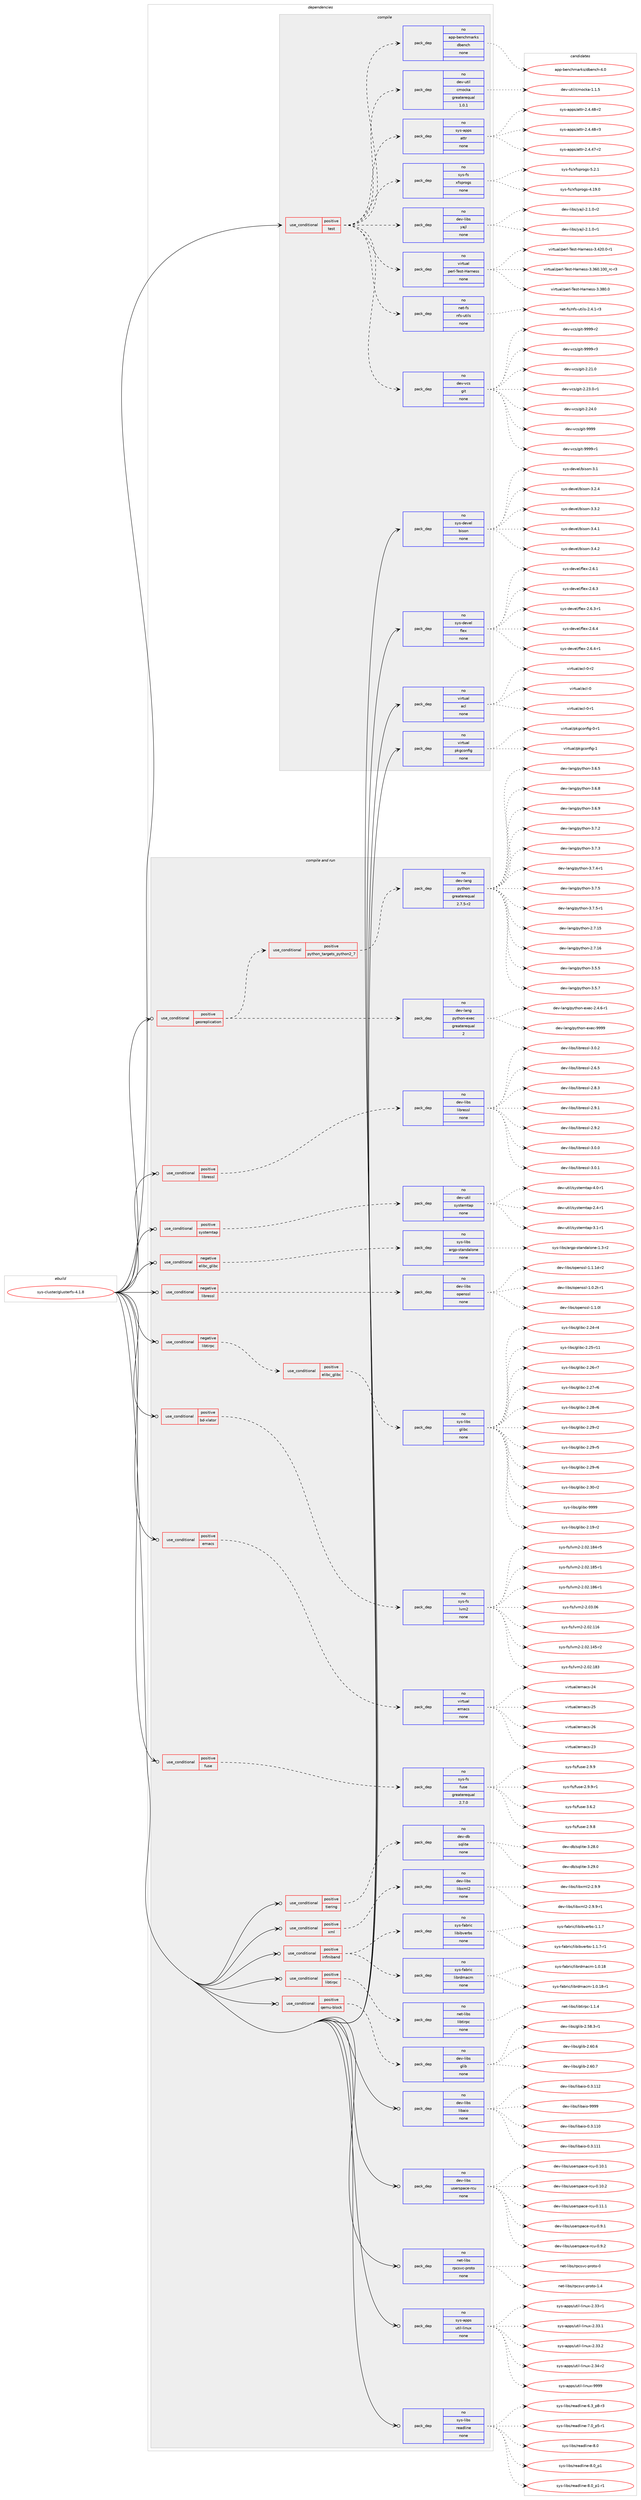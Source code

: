 digraph prolog {

# *************
# Graph options
# *************

newrank=true;
concentrate=true;
compound=true;
graph [rankdir=LR,fontname=Helvetica,fontsize=10,ranksep=1.5];#, ranksep=2.5, nodesep=0.2];
edge  [arrowhead=vee];
node  [fontname=Helvetica,fontsize=10];

# **********
# The ebuild
# **********

subgraph cluster_leftcol {
color=gray;
rank=same;
label=<<i>ebuild</i>>;
id [label="sys-cluster/glusterfs-4.1.8", color=red, width=4, href="../sys-cluster/glusterfs-4.1.8.svg"];
}

# ****************
# The dependencies
# ****************

subgraph cluster_midcol {
color=gray;
label=<<i>dependencies</i>>;
subgraph cluster_compile {
fillcolor="#eeeeee";
style=filled;
label=<<i>compile</i>>;
subgraph cond212780 {
dependency883825 [label=<<TABLE BORDER="0" CELLBORDER="1" CELLSPACING="0" CELLPADDING="4"><TR><TD ROWSPAN="3" CELLPADDING="10">use_conditional</TD></TR><TR><TD>positive</TD></TR><TR><TD>test</TD></TR></TABLE>>, shape=none, color=red];
subgraph pack655540 {
dependency883826 [label=<<TABLE BORDER="0" CELLBORDER="1" CELLSPACING="0" CELLPADDING="4" WIDTH="220"><TR><TD ROWSPAN="6" CELLPADDING="30">pack_dep</TD></TR><TR><TD WIDTH="110">no</TD></TR><TR><TD>dev-util</TD></TR><TR><TD>cmocka</TD></TR><TR><TD>greaterequal</TD></TR><TR><TD>1.0.1</TD></TR></TABLE>>, shape=none, color=blue];
}
dependency883825:e -> dependency883826:w [weight=20,style="dashed",arrowhead="vee"];
subgraph pack655541 {
dependency883827 [label=<<TABLE BORDER="0" CELLBORDER="1" CELLSPACING="0" CELLPADDING="4" WIDTH="220"><TR><TD ROWSPAN="6" CELLPADDING="30">pack_dep</TD></TR><TR><TD WIDTH="110">no</TD></TR><TR><TD>app-benchmarks</TD></TR><TR><TD>dbench</TD></TR><TR><TD>none</TD></TR><TR><TD></TD></TR></TABLE>>, shape=none, color=blue];
}
dependency883825:e -> dependency883827:w [weight=20,style="dashed",arrowhead="vee"];
subgraph pack655542 {
dependency883828 [label=<<TABLE BORDER="0" CELLBORDER="1" CELLSPACING="0" CELLPADDING="4" WIDTH="220"><TR><TD ROWSPAN="6" CELLPADDING="30">pack_dep</TD></TR><TR><TD WIDTH="110">no</TD></TR><TR><TD>dev-vcs</TD></TR><TR><TD>git</TD></TR><TR><TD>none</TD></TR><TR><TD></TD></TR></TABLE>>, shape=none, color=blue];
}
dependency883825:e -> dependency883828:w [weight=20,style="dashed",arrowhead="vee"];
subgraph pack655543 {
dependency883829 [label=<<TABLE BORDER="0" CELLBORDER="1" CELLSPACING="0" CELLPADDING="4" WIDTH="220"><TR><TD ROWSPAN="6" CELLPADDING="30">pack_dep</TD></TR><TR><TD WIDTH="110">no</TD></TR><TR><TD>net-fs</TD></TR><TR><TD>nfs-utils</TD></TR><TR><TD>none</TD></TR><TR><TD></TD></TR></TABLE>>, shape=none, color=blue];
}
dependency883825:e -> dependency883829:w [weight=20,style="dashed",arrowhead="vee"];
subgraph pack655544 {
dependency883830 [label=<<TABLE BORDER="0" CELLBORDER="1" CELLSPACING="0" CELLPADDING="4" WIDTH="220"><TR><TD ROWSPAN="6" CELLPADDING="30">pack_dep</TD></TR><TR><TD WIDTH="110">no</TD></TR><TR><TD>virtual</TD></TR><TR><TD>perl-Test-Harness</TD></TR><TR><TD>none</TD></TR><TR><TD></TD></TR></TABLE>>, shape=none, color=blue];
}
dependency883825:e -> dependency883830:w [weight=20,style="dashed",arrowhead="vee"];
subgraph pack655545 {
dependency883831 [label=<<TABLE BORDER="0" CELLBORDER="1" CELLSPACING="0" CELLPADDING="4" WIDTH="220"><TR><TD ROWSPAN="6" CELLPADDING="30">pack_dep</TD></TR><TR><TD WIDTH="110">no</TD></TR><TR><TD>dev-libs</TD></TR><TR><TD>yajl</TD></TR><TR><TD>none</TD></TR><TR><TD></TD></TR></TABLE>>, shape=none, color=blue];
}
dependency883825:e -> dependency883831:w [weight=20,style="dashed",arrowhead="vee"];
subgraph pack655546 {
dependency883832 [label=<<TABLE BORDER="0" CELLBORDER="1" CELLSPACING="0" CELLPADDING="4" WIDTH="220"><TR><TD ROWSPAN="6" CELLPADDING="30">pack_dep</TD></TR><TR><TD WIDTH="110">no</TD></TR><TR><TD>sys-fs</TD></TR><TR><TD>xfsprogs</TD></TR><TR><TD>none</TD></TR><TR><TD></TD></TR></TABLE>>, shape=none, color=blue];
}
dependency883825:e -> dependency883832:w [weight=20,style="dashed",arrowhead="vee"];
subgraph pack655547 {
dependency883833 [label=<<TABLE BORDER="0" CELLBORDER="1" CELLSPACING="0" CELLPADDING="4" WIDTH="220"><TR><TD ROWSPAN="6" CELLPADDING="30">pack_dep</TD></TR><TR><TD WIDTH="110">no</TD></TR><TR><TD>sys-apps</TD></TR><TR><TD>attr</TD></TR><TR><TD>none</TD></TR><TR><TD></TD></TR></TABLE>>, shape=none, color=blue];
}
dependency883825:e -> dependency883833:w [weight=20,style="dashed",arrowhead="vee"];
}
id:e -> dependency883825:w [weight=20,style="solid",arrowhead="vee"];
subgraph pack655548 {
dependency883834 [label=<<TABLE BORDER="0" CELLBORDER="1" CELLSPACING="0" CELLPADDING="4" WIDTH="220"><TR><TD ROWSPAN="6" CELLPADDING="30">pack_dep</TD></TR><TR><TD WIDTH="110">no</TD></TR><TR><TD>sys-devel</TD></TR><TR><TD>bison</TD></TR><TR><TD>none</TD></TR><TR><TD></TD></TR></TABLE>>, shape=none, color=blue];
}
id:e -> dependency883834:w [weight=20,style="solid",arrowhead="vee"];
subgraph pack655549 {
dependency883835 [label=<<TABLE BORDER="0" CELLBORDER="1" CELLSPACING="0" CELLPADDING="4" WIDTH="220"><TR><TD ROWSPAN="6" CELLPADDING="30">pack_dep</TD></TR><TR><TD WIDTH="110">no</TD></TR><TR><TD>sys-devel</TD></TR><TR><TD>flex</TD></TR><TR><TD>none</TD></TR><TR><TD></TD></TR></TABLE>>, shape=none, color=blue];
}
id:e -> dependency883835:w [weight=20,style="solid",arrowhead="vee"];
subgraph pack655550 {
dependency883836 [label=<<TABLE BORDER="0" CELLBORDER="1" CELLSPACING="0" CELLPADDING="4" WIDTH="220"><TR><TD ROWSPAN="6" CELLPADDING="30">pack_dep</TD></TR><TR><TD WIDTH="110">no</TD></TR><TR><TD>virtual</TD></TR><TR><TD>acl</TD></TR><TR><TD>none</TD></TR><TR><TD></TD></TR></TABLE>>, shape=none, color=blue];
}
id:e -> dependency883836:w [weight=20,style="solid",arrowhead="vee"];
subgraph pack655551 {
dependency883837 [label=<<TABLE BORDER="0" CELLBORDER="1" CELLSPACING="0" CELLPADDING="4" WIDTH="220"><TR><TD ROWSPAN="6" CELLPADDING="30">pack_dep</TD></TR><TR><TD WIDTH="110">no</TD></TR><TR><TD>virtual</TD></TR><TR><TD>pkgconfig</TD></TR><TR><TD>none</TD></TR><TR><TD></TD></TR></TABLE>>, shape=none, color=blue];
}
id:e -> dependency883837:w [weight=20,style="solid",arrowhead="vee"];
}
subgraph cluster_compileandrun {
fillcolor="#eeeeee";
style=filled;
label=<<i>compile and run</i>>;
subgraph cond212781 {
dependency883838 [label=<<TABLE BORDER="0" CELLBORDER="1" CELLSPACING="0" CELLPADDING="4"><TR><TD ROWSPAN="3" CELLPADDING="10">use_conditional</TD></TR><TR><TD>negative</TD></TR><TR><TD>elibc_glibc</TD></TR></TABLE>>, shape=none, color=red];
subgraph pack655552 {
dependency883839 [label=<<TABLE BORDER="0" CELLBORDER="1" CELLSPACING="0" CELLPADDING="4" WIDTH="220"><TR><TD ROWSPAN="6" CELLPADDING="30">pack_dep</TD></TR><TR><TD WIDTH="110">no</TD></TR><TR><TD>sys-libs</TD></TR><TR><TD>argp-standalone</TD></TR><TR><TD>none</TD></TR><TR><TD></TD></TR></TABLE>>, shape=none, color=blue];
}
dependency883838:e -> dependency883839:w [weight=20,style="dashed",arrowhead="vee"];
}
id:e -> dependency883838:w [weight=20,style="solid",arrowhead="odotvee"];
subgraph cond212782 {
dependency883840 [label=<<TABLE BORDER="0" CELLBORDER="1" CELLSPACING="0" CELLPADDING="4"><TR><TD ROWSPAN="3" CELLPADDING="10">use_conditional</TD></TR><TR><TD>negative</TD></TR><TR><TD>libressl</TD></TR></TABLE>>, shape=none, color=red];
subgraph pack655553 {
dependency883841 [label=<<TABLE BORDER="0" CELLBORDER="1" CELLSPACING="0" CELLPADDING="4" WIDTH="220"><TR><TD ROWSPAN="6" CELLPADDING="30">pack_dep</TD></TR><TR><TD WIDTH="110">no</TD></TR><TR><TD>dev-libs</TD></TR><TR><TD>openssl</TD></TR><TR><TD>none</TD></TR><TR><TD></TD></TR></TABLE>>, shape=none, color=blue];
}
dependency883840:e -> dependency883841:w [weight=20,style="dashed",arrowhead="vee"];
}
id:e -> dependency883840:w [weight=20,style="solid",arrowhead="odotvee"];
subgraph cond212783 {
dependency883842 [label=<<TABLE BORDER="0" CELLBORDER="1" CELLSPACING="0" CELLPADDING="4"><TR><TD ROWSPAN="3" CELLPADDING="10">use_conditional</TD></TR><TR><TD>negative</TD></TR><TR><TD>libtirpc</TD></TR></TABLE>>, shape=none, color=red];
subgraph cond212784 {
dependency883843 [label=<<TABLE BORDER="0" CELLBORDER="1" CELLSPACING="0" CELLPADDING="4"><TR><TD ROWSPAN="3" CELLPADDING="10">use_conditional</TD></TR><TR><TD>positive</TD></TR><TR><TD>elibc_glibc</TD></TR></TABLE>>, shape=none, color=red];
subgraph pack655554 {
dependency883844 [label=<<TABLE BORDER="0" CELLBORDER="1" CELLSPACING="0" CELLPADDING="4" WIDTH="220"><TR><TD ROWSPAN="6" CELLPADDING="30">pack_dep</TD></TR><TR><TD WIDTH="110">no</TD></TR><TR><TD>sys-libs</TD></TR><TR><TD>glibc</TD></TR><TR><TD>none</TD></TR><TR><TD></TD></TR></TABLE>>, shape=none, color=blue];
}
dependency883843:e -> dependency883844:w [weight=20,style="dashed",arrowhead="vee"];
}
dependency883842:e -> dependency883843:w [weight=20,style="dashed",arrowhead="vee"];
}
id:e -> dependency883842:w [weight=20,style="solid",arrowhead="odotvee"];
subgraph cond212785 {
dependency883845 [label=<<TABLE BORDER="0" CELLBORDER="1" CELLSPACING="0" CELLPADDING="4"><TR><TD ROWSPAN="3" CELLPADDING="10">use_conditional</TD></TR><TR><TD>positive</TD></TR><TR><TD>bd-xlator</TD></TR></TABLE>>, shape=none, color=red];
subgraph pack655555 {
dependency883846 [label=<<TABLE BORDER="0" CELLBORDER="1" CELLSPACING="0" CELLPADDING="4" WIDTH="220"><TR><TD ROWSPAN="6" CELLPADDING="30">pack_dep</TD></TR><TR><TD WIDTH="110">no</TD></TR><TR><TD>sys-fs</TD></TR><TR><TD>lvm2</TD></TR><TR><TD>none</TD></TR><TR><TD></TD></TR></TABLE>>, shape=none, color=blue];
}
dependency883845:e -> dependency883846:w [weight=20,style="dashed",arrowhead="vee"];
}
id:e -> dependency883845:w [weight=20,style="solid",arrowhead="odotvee"];
subgraph cond212786 {
dependency883847 [label=<<TABLE BORDER="0" CELLBORDER="1" CELLSPACING="0" CELLPADDING="4"><TR><TD ROWSPAN="3" CELLPADDING="10">use_conditional</TD></TR><TR><TD>positive</TD></TR><TR><TD>emacs</TD></TR></TABLE>>, shape=none, color=red];
subgraph pack655556 {
dependency883848 [label=<<TABLE BORDER="0" CELLBORDER="1" CELLSPACING="0" CELLPADDING="4" WIDTH="220"><TR><TD ROWSPAN="6" CELLPADDING="30">pack_dep</TD></TR><TR><TD WIDTH="110">no</TD></TR><TR><TD>virtual</TD></TR><TR><TD>emacs</TD></TR><TR><TD>none</TD></TR><TR><TD></TD></TR></TABLE>>, shape=none, color=blue];
}
dependency883847:e -> dependency883848:w [weight=20,style="dashed",arrowhead="vee"];
}
id:e -> dependency883847:w [weight=20,style="solid",arrowhead="odotvee"];
subgraph cond212787 {
dependency883849 [label=<<TABLE BORDER="0" CELLBORDER="1" CELLSPACING="0" CELLPADDING="4"><TR><TD ROWSPAN="3" CELLPADDING="10">use_conditional</TD></TR><TR><TD>positive</TD></TR><TR><TD>fuse</TD></TR></TABLE>>, shape=none, color=red];
subgraph pack655557 {
dependency883850 [label=<<TABLE BORDER="0" CELLBORDER="1" CELLSPACING="0" CELLPADDING="4" WIDTH="220"><TR><TD ROWSPAN="6" CELLPADDING="30">pack_dep</TD></TR><TR><TD WIDTH="110">no</TD></TR><TR><TD>sys-fs</TD></TR><TR><TD>fuse</TD></TR><TR><TD>greaterequal</TD></TR><TR><TD>2.7.0</TD></TR></TABLE>>, shape=none, color=blue];
}
dependency883849:e -> dependency883850:w [weight=20,style="dashed",arrowhead="vee"];
}
id:e -> dependency883849:w [weight=20,style="solid",arrowhead="odotvee"];
subgraph cond212788 {
dependency883851 [label=<<TABLE BORDER="0" CELLBORDER="1" CELLSPACING="0" CELLPADDING="4"><TR><TD ROWSPAN="3" CELLPADDING="10">use_conditional</TD></TR><TR><TD>positive</TD></TR><TR><TD>georeplication</TD></TR></TABLE>>, shape=none, color=red];
subgraph cond212789 {
dependency883852 [label=<<TABLE BORDER="0" CELLBORDER="1" CELLSPACING="0" CELLPADDING="4"><TR><TD ROWSPAN="3" CELLPADDING="10">use_conditional</TD></TR><TR><TD>positive</TD></TR><TR><TD>python_targets_python2_7</TD></TR></TABLE>>, shape=none, color=red];
subgraph pack655558 {
dependency883853 [label=<<TABLE BORDER="0" CELLBORDER="1" CELLSPACING="0" CELLPADDING="4" WIDTH="220"><TR><TD ROWSPAN="6" CELLPADDING="30">pack_dep</TD></TR><TR><TD WIDTH="110">no</TD></TR><TR><TD>dev-lang</TD></TR><TR><TD>python</TD></TR><TR><TD>greaterequal</TD></TR><TR><TD>2.7.5-r2</TD></TR></TABLE>>, shape=none, color=blue];
}
dependency883852:e -> dependency883853:w [weight=20,style="dashed",arrowhead="vee"];
}
dependency883851:e -> dependency883852:w [weight=20,style="dashed",arrowhead="vee"];
subgraph pack655559 {
dependency883854 [label=<<TABLE BORDER="0" CELLBORDER="1" CELLSPACING="0" CELLPADDING="4" WIDTH="220"><TR><TD ROWSPAN="6" CELLPADDING="30">pack_dep</TD></TR><TR><TD WIDTH="110">no</TD></TR><TR><TD>dev-lang</TD></TR><TR><TD>python-exec</TD></TR><TR><TD>greaterequal</TD></TR><TR><TD>2</TD></TR></TABLE>>, shape=none, color=blue];
}
dependency883851:e -> dependency883854:w [weight=20,style="dashed",arrowhead="vee"];
}
id:e -> dependency883851:w [weight=20,style="solid",arrowhead="odotvee"];
subgraph cond212790 {
dependency883855 [label=<<TABLE BORDER="0" CELLBORDER="1" CELLSPACING="0" CELLPADDING="4"><TR><TD ROWSPAN="3" CELLPADDING="10">use_conditional</TD></TR><TR><TD>positive</TD></TR><TR><TD>infiniband</TD></TR></TABLE>>, shape=none, color=red];
subgraph pack655560 {
dependency883856 [label=<<TABLE BORDER="0" CELLBORDER="1" CELLSPACING="0" CELLPADDING="4" WIDTH="220"><TR><TD ROWSPAN="6" CELLPADDING="30">pack_dep</TD></TR><TR><TD WIDTH="110">no</TD></TR><TR><TD>sys-fabric</TD></TR><TR><TD>libibverbs</TD></TR><TR><TD>none</TD></TR><TR><TD></TD></TR></TABLE>>, shape=none, color=blue];
}
dependency883855:e -> dependency883856:w [weight=20,style="dashed",arrowhead="vee"];
subgraph pack655561 {
dependency883857 [label=<<TABLE BORDER="0" CELLBORDER="1" CELLSPACING="0" CELLPADDING="4" WIDTH="220"><TR><TD ROWSPAN="6" CELLPADDING="30">pack_dep</TD></TR><TR><TD WIDTH="110">no</TD></TR><TR><TD>sys-fabric</TD></TR><TR><TD>librdmacm</TD></TR><TR><TD>none</TD></TR><TR><TD></TD></TR></TABLE>>, shape=none, color=blue];
}
dependency883855:e -> dependency883857:w [weight=20,style="dashed",arrowhead="vee"];
}
id:e -> dependency883855:w [weight=20,style="solid",arrowhead="odotvee"];
subgraph cond212791 {
dependency883858 [label=<<TABLE BORDER="0" CELLBORDER="1" CELLSPACING="0" CELLPADDING="4"><TR><TD ROWSPAN="3" CELLPADDING="10">use_conditional</TD></TR><TR><TD>positive</TD></TR><TR><TD>libressl</TD></TR></TABLE>>, shape=none, color=red];
subgraph pack655562 {
dependency883859 [label=<<TABLE BORDER="0" CELLBORDER="1" CELLSPACING="0" CELLPADDING="4" WIDTH="220"><TR><TD ROWSPAN="6" CELLPADDING="30">pack_dep</TD></TR><TR><TD WIDTH="110">no</TD></TR><TR><TD>dev-libs</TD></TR><TR><TD>libressl</TD></TR><TR><TD>none</TD></TR><TR><TD></TD></TR></TABLE>>, shape=none, color=blue];
}
dependency883858:e -> dependency883859:w [weight=20,style="dashed",arrowhead="vee"];
}
id:e -> dependency883858:w [weight=20,style="solid",arrowhead="odotvee"];
subgraph cond212792 {
dependency883860 [label=<<TABLE BORDER="0" CELLBORDER="1" CELLSPACING="0" CELLPADDING="4"><TR><TD ROWSPAN="3" CELLPADDING="10">use_conditional</TD></TR><TR><TD>positive</TD></TR><TR><TD>libtirpc</TD></TR></TABLE>>, shape=none, color=red];
subgraph pack655563 {
dependency883861 [label=<<TABLE BORDER="0" CELLBORDER="1" CELLSPACING="0" CELLPADDING="4" WIDTH="220"><TR><TD ROWSPAN="6" CELLPADDING="30">pack_dep</TD></TR><TR><TD WIDTH="110">no</TD></TR><TR><TD>net-libs</TD></TR><TR><TD>libtirpc</TD></TR><TR><TD>none</TD></TR><TR><TD></TD></TR></TABLE>>, shape=none, color=blue];
}
dependency883860:e -> dependency883861:w [weight=20,style="dashed",arrowhead="vee"];
}
id:e -> dependency883860:w [weight=20,style="solid",arrowhead="odotvee"];
subgraph cond212793 {
dependency883862 [label=<<TABLE BORDER="0" CELLBORDER="1" CELLSPACING="0" CELLPADDING="4"><TR><TD ROWSPAN="3" CELLPADDING="10">use_conditional</TD></TR><TR><TD>positive</TD></TR><TR><TD>qemu-block</TD></TR></TABLE>>, shape=none, color=red];
subgraph pack655564 {
dependency883863 [label=<<TABLE BORDER="0" CELLBORDER="1" CELLSPACING="0" CELLPADDING="4" WIDTH="220"><TR><TD ROWSPAN="6" CELLPADDING="30">pack_dep</TD></TR><TR><TD WIDTH="110">no</TD></TR><TR><TD>dev-libs</TD></TR><TR><TD>glib</TD></TR><TR><TD>none</TD></TR><TR><TD></TD></TR></TABLE>>, shape=none, color=blue];
}
dependency883862:e -> dependency883863:w [weight=20,style="dashed",arrowhead="vee"];
}
id:e -> dependency883862:w [weight=20,style="solid",arrowhead="odotvee"];
subgraph cond212794 {
dependency883864 [label=<<TABLE BORDER="0" CELLBORDER="1" CELLSPACING="0" CELLPADDING="4"><TR><TD ROWSPAN="3" CELLPADDING="10">use_conditional</TD></TR><TR><TD>positive</TD></TR><TR><TD>systemtap</TD></TR></TABLE>>, shape=none, color=red];
subgraph pack655565 {
dependency883865 [label=<<TABLE BORDER="0" CELLBORDER="1" CELLSPACING="0" CELLPADDING="4" WIDTH="220"><TR><TD ROWSPAN="6" CELLPADDING="30">pack_dep</TD></TR><TR><TD WIDTH="110">no</TD></TR><TR><TD>dev-util</TD></TR><TR><TD>systemtap</TD></TR><TR><TD>none</TD></TR><TR><TD></TD></TR></TABLE>>, shape=none, color=blue];
}
dependency883864:e -> dependency883865:w [weight=20,style="dashed",arrowhead="vee"];
}
id:e -> dependency883864:w [weight=20,style="solid",arrowhead="odotvee"];
subgraph cond212795 {
dependency883866 [label=<<TABLE BORDER="0" CELLBORDER="1" CELLSPACING="0" CELLPADDING="4"><TR><TD ROWSPAN="3" CELLPADDING="10">use_conditional</TD></TR><TR><TD>positive</TD></TR><TR><TD>tiering</TD></TR></TABLE>>, shape=none, color=red];
subgraph pack655566 {
dependency883867 [label=<<TABLE BORDER="0" CELLBORDER="1" CELLSPACING="0" CELLPADDING="4" WIDTH="220"><TR><TD ROWSPAN="6" CELLPADDING="30">pack_dep</TD></TR><TR><TD WIDTH="110">no</TD></TR><TR><TD>dev-db</TD></TR><TR><TD>sqlite</TD></TR><TR><TD>none</TD></TR><TR><TD></TD></TR></TABLE>>, shape=none, color=blue];
}
dependency883866:e -> dependency883867:w [weight=20,style="dashed",arrowhead="vee"];
}
id:e -> dependency883866:w [weight=20,style="solid",arrowhead="odotvee"];
subgraph cond212796 {
dependency883868 [label=<<TABLE BORDER="0" CELLBORDER="1" CELLSPACING="0" CELLPADDING="4"><TR><TD ROWSPAN="3" CELLPADDING="10">use_conditional</TD></TR><TR><TD>positive</TD></TR><TR><TD>xml</TD></TR></TABLE>>, shape=none, color=red];
subgraph pack655567 {
dependency883869 [label=<<TABLE BORDER="0" CELLBORDER="1" CELLSPACING="0" CELLPADDING="4" WIDTH="220"><TR><TD ROWSPAN="6" CELLPADDING="30">pack_dep</TD></TR><TR><TD WIDTH="110">no</TD></TR><TR><TD>dev-libs</TD></TR><TR><TD>libxml2</TD></TR><TR><TD>none</TD></TR><TR><TD></TD></TR></TABLE>>, shape=none, color=blue];
}
dependency883868:e -> dependency883869:w [weight=20,style="dashed",arrowhead="vee"];
}
id:e -> dependency883868:w [weight=20,style="solid",arrowhead="odotvee"];
subgraph pack655568 {
dependency883870 [label=<<TABLE BORDER="0" CELLBORDER="1" CELLSPACING="0" CELLPADDING="4" WIDTH="220"><TR><TD ROWSPAN="6" CELLPADDING="30">pack_dep</TD></TR><TR><TD WIDTH="110">no</TD></TR><TR><TD>dev-libs</TD></TR><TR><TD>libaio</TD></TR><TR><TD>none</TD></TR><TR><TD></TD></TR></TABLE>>, shape=none, color=blue];
}
id:e -> dependency883870:w [weight=20,style="solid",arrowhead="odotvee"];
subgraph pack655569 {
dependency883871 [label=<<TABLE BORDER="0" CELLBORDER="1" CELLSPACING="0" CELLPADDING="4" WIDTH="220"><TR><TD ROWSPAN="6" CELLPADDING="30">pack_dep</TD></TR><TR><TD WIDTH="110">no</TD></TR><TR><TD>dev-libs</TD></TR><TR><TD>userspace-rcu</TD></TR><TR><TD>none</TD></TR><TR><TD></TD></TR></TABLE>>, shape=none, color=blue];
}
id:e -> dependency883871:w [weight=20,style="solid",arrowhead="odotvee"];
subgraph pack655570 {
dependency883872 [label=<<TABLE BORDER="0" CELLBORDER="1" CELLSPACING="0" CELLPADDING="4" WIDTH="220"><TR><TD ROWSPAN="6" CELLPADDING="30">pack_dep</TD></TR><TR><TD WIDTH="110">no</TD></TR><TR><TD>net-libs</TD></TR><TR><TD>rpcsvc-proto</TD></TR><TR><TD>none</TD></TR><TR><TD></TD></TR></TABLE>>, shape=none, color=blue];
}
id:e -> dependency883872:w [weight=20,style="solid",arrowhead="odotvee"];
subgraph pack655571 {
dependency883873 [label=<<TABLE BORDER="0" CELLBORDER="1" CELLSPACING="0" CELLPADDING="4" WIDTH="220"><TR><TD ROWSPAN="6" CELLPADDING="30">pack_dep</TD></TR><TR><TD WIDTH="110">no</TD></TR><TR><TD>sys-apps</TD></TR><TR><TD>util-linux</TD></TR><TR><TD>none</TD></TR><TR><TD></TD></TR></TABLE>>, shape=none, color=blue];
}
id:e -> dependency883873:w [weight=20,style="solid",arrowhead="odotvee"];
subgraph pack655572 {
dependency883874 [label=<<TABLE BORDER="0" CELLBORDER="1" CELLSPACING="0" CELLPADDING="4" WIDTH="220"><TR><TD ROWSPAN="6" CELLPADDING="30">pack_dep</TD></TR><TR><TD WIDTH="110">no</TD></TR><TR><TD>sys-libs</TD></TR><TR><TD>readline</TD></TR><TR><TD>none</TD></TR><TR><TD></TD></TR></TABLE>>, shape=none, color=blue];
}
id:e -> dependency883874:w [weight=20,style="solid",arrowhead="odotvee"];
}
subgraph cluster_run {
fillcolor="#eeeeee";
style=filled;
label=<<i>run</i>>;
}
}

# **************
# The candidates
# **************

subgraph cluster_choices {
rank=same;
color=gray;
label=<<i>candidates</i>>;

subgraph choice655540 {
color=black;
nodesep=1;
choice1001011184511711610510847991091119910797454946494653 [label="dev-util/cmocka-1.1.5", color=red, width=4,href="../dev-util/cmocka-1.1.5.svg"];
dependency883826:e -> choice1001011184511711610510847991091119910797454946494653:w [style=dotted,weight="100"];
}
subgraph choice655541 {
color=black;
nodesep=1;
choice971121124598101110991041099711410711547100981011109910445524648 [label="app-benchmarks/dbench-4.0", color=red, width=4,href="../app-benchmarks/dbench-4.0.svg"];
dependency883827:e -> choice971121124598101110991041099711410711547100981011109910445524648:w [style=dotted,weight="100"];
}
subgraph choice655542 {
color=black;
nodesep=1;
choice10010111845118991154710310511645504650494648 [label="dev-vcs/git-2.21.0", color=red, width=4,href="../dev-vcs/git-2.21.0.svg"];
choice100101118451189911547103105116455046505146484511449 [label="dev-vcs/git-2.23.0-r1", color=red, width=4,href="../dev-vcs/git-2.23.0-r1.svg"];
choice10010111845118991154710310511645504650524648 [label="dev-vcs/git-2.24.0", color=red, width=4,href="../dev-vcs/git-2.24.0.svg"];
choice1001011184511899115471031051164557575757 [label="dev-vcs/git-9999", color=red, width=4,href="../dev-vcs/git-9999.svg"];
choice10010111845118991154710310511645575757574511449 [label="dev-vcs/git-9999-r1", color=red, width=4,href="../dev-vcs/git-9999-r1.svg"];
choice10010111845118991154710310511645575757574511450 [label="dev-vcs/git-9999-r2", color=red, width=4,href="../dev-vcs/git-9999-r2.svg"];
choice10010111845118991154710310511645575757574511451 [label="dev-vcs/git-9999-r3", color=red, width=4,href="../dev-vcs/git-9999-r3.svg"];
dependency883828:e -> choice10010111845118991154710310511645504650494648:w [style=dotted,weight="100"];
dependency883828:e -> choice100101118451189911547103105116455046505146484511449:w [style=dotted,weight="100"];
dependency883828:e -> choice10010111845118991154710310511645504650524648:w [style=dotted,weight="100"];
dependency883828:e -> choice1001011184511899115471031051164557575757:w [style=dotted,weight="100"];
dependency883828:e -> choice10010111845118991154710310511645575757574511449:w [style=dotted,weight="100"];
dependency883828:e -> choice10010111845118991154710310511645575757574511450:w [style=dotted,weight="100"];
dependency883828:e -> choice10010111845118991154710310511645575757574511451:w [style=dotted,weight="100"];
}
subgraph choice655543 {
color=black;
nodesep=1;
choice1101011164510211547110102115451171161051081154550465246494511451 [label="net-fs/nfs-utils-2.4.1-r3", color=red, width=4,href="../net-fs/nfs-utils-2.4.1-r3.svg"];
dependency883829:e -> choice1101011164510211547110102115451171161051081154550465246494511451:w [style=dotted,weight="100"];
}
subgraph choice655544 {
color=black;
nodesep=1;
choice118105114116117971084711210111410845841011151164572971141101011151154551465154484649484895114994511451 [label="virtual/perl-Test-Harness-3.360.100_rc-r3", color=red, width=4,href="../virtual/perl-Test-Harness-3.360.100_rc-r3.svg"];
choice118105114116117971084711210111410845841011151164572971141101011151154551465156484648 [label="virtual/perl-Test-Harness-3.380.0", color=red, width=4,href="../virtual/perl-Test-Harness-3.380.0.svg"];
choice1181051141161179710847112101114108458410111511645729711411010111511545514652504846484511449 [label="virtual/perl-Test-Harness-3.420.0-r1", color=red, width=4,href="../virtual/perl-Test-Harness-3.420.0-r1.svg"];
dependency883830:e -> choice118105114116117971084711210111410845841011151164572971141101011151154551465154484649484895114994511451:w [style=dotted,weight="100"];
dependency883830:e -> choice118105114116117971084711210111410845841011151164572971141101011151154551465156484648:w [style=dotted,weight="100"];
dependency883830:e -> choice1181051141161179710847112101114108458410111511645729711411010111511545514652504846484511449:w [style=dotted,weight="100"];
}
subgraph choice655545 {
color=black;
nodesep=1;
choice100101118451081059811547121971061084550464946484511449 [label="dev-libs/yajl-2.1.0-r1", color=red, width=4,href="../dev-libs/yajl-2.1.0-r1.svg"];
choice100101118451081059811547121971061084550464946484511450 [label="dev-libs/yajl-2.1.0-r2", color=red, width=4,href="../dev-libs/yajl-2.1.0-r2.svg"];
dependency883831:e -> choice100101118451081059811547121971061084550464946484511449:w [style=dotted,weight="100"];
dependency883831:e -> choice100101118451081059811547121971061084550464946484511450:w [style=dotted,weight="100"];
}
subgraph choice655546 {
color=black;
nodesep=1;
choice115121115451021154712010211511211411110311545524649574648 [label="sys-fs/xfsprogs-4.19.0", color=red, width=4,href="../sys-fs/xfsprogs-4.19.0.svg"];
choice1151211154510211547120102115112114111103115455346504649 [label="sys-fs/xfsprogs-5.2.1", color=red, width=4,href="../sys-fs/xfsprogs-5.2.1.svg"];
dependency883832:e -> choice115121115451021154712010211511211411110311545524649574648:w [style=dotted,weight="100"];
dependency883832:e -> choice1151211154510211547120102115112114111103115455346504649:w [style=dotted,weight="100"];
}
subgraph choice655547 {
color=black;
nodesep=1;
choice11512111545971121121154797116116114455046524652554511450 [label="sys-apps/attr-2.4.47-r2", color=red, width=4,href="../sys-apps/attr-2.4.47-r2.svg"];
choice11512111545971121121154797116116114455046524652564511450 [label="sys-apps/attr-2.4.48-r2", color=red, width=4,href="../sys-apps/attr-2.4.48-r2.svg"];
choice11512111545971121121154797116116114455046524652564511451 [label="sys-apps/attr-2.4.48-r3", color=red, width=4,href="../sys-apps/attr-2.4.48-r3.svg"];
dependency883833:e -> choice11512111545971121121154797116116114455046524652554511450:w [style=dotted,weight="100"];
dependency883833:e -> choice11512111545971121121154797116116114455046524652564511450:w [style=dotted,weight="100"];
dependency883833:e -> choice11512111545971121121154797116116114455046524652564511451:w [style=dotted,weight="100"];
}
subgraph choice655548 {
color=black;
nodesep=1;
choice11512111545100101118101108479810511511111045514649 [label="sys-devel/bison-3.1", color=red, width=4,href="../sys-devel/bison-3.1.svg"];
choice115121115451001011181011084798105115111110455146504652 [label="sys-devel/bison-3.2.4", color=red, width=4,href="../sys-devel/bison-3.2.4.svg"];
choice115121115451001011181011084798105115111110455146514650 [label="sys-devel/bison-3.3.2", color=red, width=4,href="../sys-devel/bison-3.3.2.svg"];
choice115121115451001011181011084798105115111110455146524649 [label="sys-devel/bison-3.4.1", color=red, width=4,href="../sys-devel/bison-3.4.1.svg"];
choice115121115451001011181011084798105115111110455146524650 [label="sys-devel/bison-3.4.2", color=red, width=4,href="../sys-devel/bison-3.4.2.svg"];
dependency883834:e -> choice11512111545100101118101108479810511511111045514649:w [style=dotted,weight="100"];
dependency883834:e -> choice115121115451001011181011084798105115111110455146504652:w [style=dotted,weight="100"];
dependency883834:e -> choice115121115451001011181011084798105115111110455146514650:w [style=dotted,weight="100"];
dependency883834:e -> choice115121115451001011181011084798105115111110455146524649:w [style=dotted,weight="100"];
dependency883834:e -> choice115121115451001011181011084798105115111110455146524650:w [style=dotted,weight="100"];
}
subgraph choice655549 {
color=black;
nodesep=1;
choice1151211154510010111810110847102108101120455046544649 [label="sys-devel/flex-2.6.1", color=red, width=4,href="../sys-devel/flex-2.6.1.svg"];
choice1151211154510010111810110847102108101120455046544651 [label="sys-devel/flex-2.6.3", color=red, width=4,href="../sys-devel/flex-2.6.3.svg"];
choice11512111545100101118101108471021081011204550465446514511449 [label="sys-devel/flex-2.6.3-r1", color=red, width=4,href="../sys-devel/flex-2.6.3-r1.svg"];
choice1151211154510010111810110847102108101120455046544652 [label="sys-devel/flex-2.6.4", color=red, width=4,href="../sys-devel/flex-2.6.4.svg"];
choice11512111545100101118101108471021081011204550465446524511449 [label="sys-devel/flex-2.6.4-r1", color=red, width=4,href="../sys-devel/flex-2.6.4-r1.svg"];
dependency883835:e -> choice1151211154510010111810110847102108101120455046544649:w [style=dotted,weight="100"];
dependency883835:e -> choice1151211154510010111810110847102108101120455046544651:w [style=dotted,weight="100"];
dependency883835:e -> choice11512111545100101118101108471021081011204550465446514511449:w [style=dotted,weight="100"];
dependency883835:e -> choice1151211154510010111810110847102108101120455046544652:w [style=dotted,weight="100"];
dependency883835:e -> choice11512111545100101118101108471021081011204550465446524511449:w [style=dotted,weight="100"];
}
subgraph choice655550 {
color=black;
nodesep=1;
choice118105114116117971084797991084548 [label="virtual/acl-0", color=red, width=4,href="../virtual/acl-0.svg"];
choice1181051141161179710847979910845484511449 [label="virtual/acl-0-r1", color=red, width=4,href="../virtual/acl-0-r1.svg"];
choice1181051141161179710847979910845484511450 [label="virtual/acl-0-r2", color=red, width=4,href="../virtual/acl-0-r2.svg"];
dependency883836:e -> choice118105114116117971084797991084548:w [style=dotted,weight="100"];
dependency883836:e -> choice1181051141161179710847979910845484511449:w [style=dotted,weight="100"];
dependency883836:e -> choice1181051141161179710847979910845484511450:w [style=dotted,weight="100"];
}
subgraph choice655551 {
color=black;
nodesep=1;
choice11810511411611797108471121071039911111010210510345484511449 [label="virtual/pkgconfig-0-r1", color=red, width=4,href="../virtual/pkgconfig-0-r1.svg"];
choice1181051141161179710847112107103991111101021051034549 [label="virtual/pkgconfig-1", color=red, width=4,href="../virtual/pkgconfig-1.svg"];
dependency883837:e -> choice11810511411611797108471121071039911111010210510345484511449:w [style=dotted,weight="100"];
dependency883837:e -> choice1181051141161179710847112107103991111101021051034549:w [style=dotted,weight="100"];
}
subgraph choice655552 {
color=black;
nodesep=1;
choice11512111545108105981154797114103112451151169711010097108111110101454946514511450 [label="sys-libs/argp-standalone-1.3-r2", color=red, width=4,href="../sys-libs/argp-standalone-1.3-r2.svg"];
dependency883839:e -> choice11512111545108105981154797114103112451151169711010097108111110101454946514511450:w [style=dotted,weight="100"];
}
subgraph choice655553 {
color=black;
nodesep=1;
choice1001011184510810598115471111121011101151151084549464846501164511449 [label="dev-libs/openssl-1.0.2t-r1", color=red, width=4,href="../dev-libs/openssl-1.0.2t-r1.svg"];
choice100101118451081059811547111112101110115115108454946494648108 [label="dev-libs/openssl-1.1.0l", color=red, width=4,href="../dev-libs/openssl-1.1.0l.svg"];
choice1001011184510810598115471111121011101151151084549464946491004511450 [label="dev-libs/openssl-1.1.1d-r2", color=red, width=4,href="../dev-libs/openssl-1.1.1d-r2.svg"];
dependency883841:e -> choice1001011184510810598115471111121011101151151084549464846501164511449:w [style=dotted,weight="100"];
dependency883841:e -> choice100101118451081059811547111112101110115115108454946494648108:w [style=dotted,weight="100"];
dependency883841:e -> choice1001011184510810598115471111121011101151151084549464946491004511450:w [style=dotted,weight="100"];
}
subgraph choice655554 {
color=black;
nodesep=1;
choice115121115451081059811547103108105989945504649574511450 [label="sys-libs/glibc-2.19-r2", color=red, width=4,href="../sys-libs/glibc-2.19-r2.svg"];
choice115121115451081059811547103108105989945504650524511452 [label="sys-libs/glibc-2.24-r4", color=red, width=4,href="../sys-libs/glibc-2.24-r4.svg"];
choice11512111545108105981154710310810598994550465053451144949 [label="sys-libs/glibc-2.25-r11", color=red, width=4,href="../sys-libs/glibc-2.25-r11.svg"];
choice115121115451081059811547103108105989945504650544511455 [label="sys-libs/glibc-2.26-r7", color=red, width=4,href="../sys-libs/glibc-2.26-r7.svg"];
choice115121115451081059811547103108105989945504650554511454 [label="sys-libs/glibc-2.27-r6", color=red, width=4,href="../sys-libs/glibc-2.27-r6.svg"];
choice115121115451081059811547103108105989945504650564511454 [label="sys-libs/glibc-2.28-r6", color=red, width=4,href="../sys-libs/glibc-2.28-r6.svg"];
choice115121115451081059811547103108105989945504650574511450 [label="sys-libs/glibc-2.29-r2", color=red, width=4,href="../sys-libs/glibc-2.29-r2.svg"];
choice115121115451081059811547103108105989945504650574511453 [label="sys-libs/glibc-2.29-r5", color=red, width=4,href="../sys-libs/glibc-2.29-r5.svg"];
choice115121115451081059811547103108105989945504650574511454 [label="sys-libs/glibc-2.29-r6", color=red, width=4,href="../sys-libs/glibc-2.29-r6.svg"];
choice115121115451081059811547103108105989945504651484511450 [label="sys-libs/glibc-2.30-r2", color=red, width=4,href="../sys-libs/glibc-2.30-r2.svg"];
choice11512111545108105981154710310810598994557575757 [label="sys-libs/glibc-9999", color=red, width=4,href="../sys-libs/glibc-9999.svg"];
dependency883844:e -> choice115121115451081059811547103108105989945504649574511450:w [style=dotted,weight="100"];
dependency883844:e -> choice115121115451081059811547103108105989945504650524511452:w [style=dotted,weight="100"];
dependency883844:e -> choice11512111545108105981154710310810598994550465053451144949:w [style=dotted,weight="100"];
dependency883844:e -> choice115121115451081059811547103108105989945504650544511455:w [style=dotted,weight="100"];
dependency883844:e -> choice115121115451081059811547103108105989945504650554511454:w [style=dotted,weight="100"];
dependency883844:e -> choice115121115451081059811547103108105989945504650564511454:w [style=dotted,weight="100"];
dependency883844:e -> choice115121115451081059811547103108105989945504650574511450:w [style=dotted,weight="100"];
dependency883844:e -> choice115121115451081059811547103108105989945504650574511453:w [style=dotted,weight="100"];
dependency883844:e -> choice115121115451081059811547103108105989945504650574511454:w [style=dotted,weight="100"];
dependency883844:e -> choice115121115451081059811547103108105989945504651484511450:w [style=dotted,weight="100"];
dependency883844:e -> choice11512111545108105981154710310810598994557575757:w [style=dotted,weight="100"];
}
subgraph choice655555 {
color=black;
nodesep=1;
choice115121115451021154710811810950455046485046494954 [label="sys-fs/lvm2-2.02.116", color=red, width=4,href="../sys-fs/lvm2-2.02.116.svg"];
choice1151211154510211547108118109504550464850464952534511450 [label="sys-fs/lvm2-2.02.145-r2", color=red, width=4,href="../sys-fs/lvm2-2.02.145-r2.svg"];
choice115121115451021154710811810950455046485046495651 [label="sys-fs/lvm2-2.02.183", color=red, width=4,href="../sys-fs/lvm2-2.02.183.svg"];
choice1151211154510211547108118109504550464850464956524511453 [label="sys-fs/lvm2-2.02.184-r5", color=red, width=4,href="../sys-fs/lvm2-2.02.184-r5.svg"];
choice1151211154510211547108118109504550464850464956534511449 [label="sys-fs/lvm2-2.02.185-r1", color=red, width=4,href="../sys-fs/lvm2-2.02.185-r1.svg"];
choice1151211154510211547108118109504550464850464956544511449 [label="sys-fs/lvm2-2.02.186-r1", color=red, width=4,href="../sys-fs/lvm2-2.02.186-r1.svg"];
choice1151211154510211547108118109504550464851464854 [label="sys-fs/lvm2-2.03.06", color=red, width=4,href="../sys-fs/lvm2-2.03.06.svg"];
dependency883846:e -> choice115121115451021154710811810950455046485046494954:w [style=dotted,weight="100"];
dependency883846:e -> choice1151211154510211547108118109504550464850464952534511450:w [style=dotted,weight="100"];
dependency883846:e -> choice115121115451021154710811810950455046485046495651:w [style=dotted,weight="100"];
dependency883846:e -> choice1151211154510211547108118109504550464850464956524511453:w [style=dotted,weight="100"];
dependency883846:e -> choice1151211154510211547108118109504550464850464956534511449:w [style=dotted,weight="100"];
dependency883846:e -> choice1151211154510211547108118109504550464850464956544511449:w [style=dotted,weight="100"];
dependency883846:e -> choice1151211154510211547108118109504550464851464854:w [style=dotted,weight="100"];
}
subgraph choice655556 {
color=black;
nodesep=1;
choice11810511411611797108471011099799115455051 [label="virtual/emacs-23", color=red, width=4,href="../virtual/emacs-23.svg"];
choice11810511411611797108471011099799115455052 [label="virtual/emacs-24", color=red, width=4,href="../virtual/emacs-24.svg"];
choice11810511411611797108471011099799115455053 [label="virtual/emacs-25", color=red, width=4,href="../virtual/emacs-25.svg"];
choice11810511411611797108471011099799115455054 [label="virtual/emacs-26", color=red, width=4,href="../virtual/emacs-26.svg"];
dependency883848:e -> choice11810511411611797108471011099799115455051:w [style=dotted,weight="100"];
dependency883848:e -> choice11810511411611797108471011099799115455052:w [style=dotted,weight="100"];
dependency883848:e -> choice11810511411611797108471011099799115455053:w [style=dotted,weight="100"];
dependency883848:e -> choice11810511411611797108471011099799115455054:w [style=dotted,weight="100"];
}
subgraph choice655557 {
color=black;
nodesep=1;
choice1151211154510211547102117115101455046574656 [label="sys-fs/fuse-2.9.8", color=red, width=4,href="../sys-fs/fuse-2.9.8.svg"];
choice1151211154510211547102117115101455046574657 [label="sys-fs/fuse-2.9.9", color=red, width=4,href="../sys-fs/fuse-2.9.9.svg"];
choice11512111545102115471021171151014550465746574511449 [label="sys-fs/fuse-2.9.9-r1", color=red, width=4,href="../sys-fs/fuse-2.9.9-r1.svg"];
choice1151211154510211547102117115101455146544650 [label="sys-fs/fuse-3.6.2", color=red, width=4,href="../sys-fs/fuse-3.6.2.svg"];
dependency883850:e -> choice1151211154510211547102117115101455046574656:w [style=dotted,weight="100"];
dependency883850:e -> choice1151211154510211547102117115101455046574657:w [style=dotted,weight="100"];
dependency883850:e -> choice11512111545102115471021171151014550465746574511449:w [style=dotted,weight="100"];
dependency883850:e -> choice1151211154510211547102117115101455146544650:w [style=dotted,weight="100"];
}
subgraph choice655558 {
color=black;
nodesep=1;
choice10010111845108971101034711212111610411111045504655464953 [label="dev-lang/python-2.7.15", color=red, width=4,href="../dev-lang/python-2.7.15.svg"];
choice10010111845108971101034711212111610411111045504655464954 [label="dev-lang/python-2.7.16", color=red, width=4,href="../dev-lang/python-2.7.16.svg"];
choice100101118451089711010347112121116104111110455146534653 [label="dev-lang/python-3.5.5", color=red, width=4,href="../dev-lang/python-3.5.5.svg"];
choice100101118451089711010347112121116104111110455146534655 [label="dev-lang/python-3.5.7", color=red, width=4,href="../dev-lang/python-3.5.7.svg"];
choice100101118451089711010347112121116104111110455146544653 [label="dev-lang/python-3.6.5", color=red, width=4,href="../dev-lang/python-3.6.5.svg"];
choice100101118451089711010347112121116104111110455146544656 [label="dev-lang/python-3.6.8", color=red, width=4,href="../dev-lang/python-3.6.8.svg"];
choice100101118451089711010347112121116104111110455146544657 [label="dev-lang/python-3.6.9", color=red, width=4,href="../dev-lang/python-3.6.9.svg"];
choice100101118451089711010347112121116104111110455146554650 [label="dev-lang/python-3.7.2", color=red, width=4,href="../dev-lang/python-3.7.2.svg"];
choice100101118451089711010347112121116104111110455146554651 [label="dev-lang/python-3.7.3", color=red, width=4,href="../dev-lang/python-3.7.3.svg"];
choice1001011184510897110103471121211161041111104551465546524511449 [label="dev-lang/python-3.7.4-r1", color=red, width=4,href="../dev-lang/python-3.7.4-r1.svg"];
choice100101118451089711010347112121116104111110455146554653 [label="dev-lang/python-3.7.5", color=red, width=4,href="../dev-lang/python-3.7.5.svg"];
choice1001011184510897110103471121211161041111104551465546534511449 [label="dev-lang/python-3.7.5-r1", color=red, width=4,href="../dev-lang/python-3.7.5-r1.svg"];
dependency883853:e -> choice10010111845108971101034711212111610411111045504655464953:w [style=dotted,weight="100"];
dependency883853:e -> choice10010111845108971101034711212111610411111045504655464954:w [style=dotted,weight="100"];
dependency883853:e -> choice100101118451089711010347112121116104111110455146534653:w [style=dotted,weight="100"];
dependency883853:e -> choice100101118451089711010347112121116104111110455146534655:w [style=dotted,weight="100"];
dependency883853:e -> choice100101118451089711010347112121116104111110455146544653:w [style=dotted,weight="100"];
dependency883853:e -> choice100101118451089711010347112121116104111110455146544656:w [style=dotted,weight="100"];
dependency883853:e -> choice100101118451089711010347112121116104111110455146544657:w [style=dotted,weight="100"];
dependency883853:e -> choice100101118451089711010347112121116104111110455146554650:w [style=dotted,weight="100"];
dependency883853:e -> choice100101118451089711010347112121116104111110455146554651:w [style=dotted,weight="100"];
dependency883853:e -> choice1001011184510897110103471121211161041111104551465546524511449:w [style=dotted,weight="100"];
dependency883853:e -> choice100101118451089711010347112121116104111110455146554653:w [style=dotted,weight="100"];
dependency883853:e -> choice1001011184510897110103471121211161041111104551465546534511449:w [style=dotted,weight="100"];
}
subgraph choice655559 {
color=black;
nodesep=1;
choice10010111845108971101034711212111610411111045101120101994550465246544511449 [label="dev-lang/python-exec-2.4.6-r1", color=red, width=4,href="../dev-lang/python-exec-2.4.6-r1.svg"];
choice10010111845108971101034711212111610411111045101120101994557575757 [label="dev-lang/python-exec-9999", color=red, width=4,href="../dev-lang/python-exec-9999.svg"];
dependency883854:e -> choice10010111845108971101034711212111610411111045101120101994550465246544511449:w [style=dotted,weight="100"];
dependency883854:e -> choice10010111845108971101034711212111610411111045101120101994557575757:w [style=dotted,weight="100"];
}
subgraph choice655560 {
color=black;
nodesep=1;
choice1151211154510297981141059947108105981059811810111498115454946494655 [label="sys-fabric/libibverbs-1.1.7", color=red, width=4,href="../sys-fabric/libibverbs-1.1.7.svg"];
choice11512111545102979811410599471081059810598118101114981154549464946554511449 [label="sys-fabric/libibverbs-1.1.7-r1", color=red, width=4,href="../sys-fabric/libibverbs-1.1.7-r1.svg"];
dependency883856:e -> choice1151211154510297981141059947108105981059811810111498115454946494655:w [style=dotted,weight="100"];
dependency883856:e -> choice11512111545102979811410599471081059810598118101114981154549464946554511449:w [style=dotted,weight="100"];
}
subgraph choice655561 {
color=black;
nodesep=1;
choice115121115451029798114105994710810598114100109979910945494648464956 [label="sys-fabric/librdmacm-1.0.18", color=red, width=4,href="../sys-fabric/librdmacm-1.0.18.svg"];
choice1151211154510297981141059947108105981141001099799109454946484649564511449 [label="sys-fabric/librdmacm-1.0.18-r1", color=red, width=4,href="../sys-fabric/librdmacm-1.0.18-r1.svg"];
dependency883857:e -> choice115121115451029798114105994710810598114100109979910945494648464956:w [style=dotted,weight="100"];
dependency883857:e -> choice1151211154510297981141059947108105981141001099799109454946484649564511449:w [style=dotted,weight="100"];
}
subgraph choice655562 {
color=black;
nodesep=1;
choice10010111845108105981154710810598114101115115108455046544653 [label="dev-libs/libressl-2.6.5", color=red, width=4,href="../dev-libs/libressl-2.6.5.svg"];
choice10010111845108105981154710810598114101115115108455046564651 [label="dev-libs/libressl-2.8.3", color=red, width=4,href="../dev-libs/libressl-2.8.3.svg"];
choice10010111845108105981154710810598114101115115108455046574649 [label="dev-libs/libressl-2.9.1", color=red, width=4,href="../dev-libs/libressl-2.9.1.svg"];
choice10010111845108105981154710810598114101115115108455046574650 [label="dev-libs/libressl-2.9.2", color=red, width=4,href="../dev-libs/libressl-2.9.2.svg"];
choice10010111845108105981154710810598114101115115108455146484648 [label="dev-libs/libressl-3.0.0", color=red, width=4,href="../dev-libs/libressl-3.0.0.svg"];
choice10010111845108105981154710810598114101115115108455146484649 [label="dev-libs/libressl-3.0.1", color=red, width=4,href="../dev-libs/libressl-3.0.1.svg"];
choice10010111845108105981154710810598114101115115108455146484650 [label="dev-libs/libressl-3.0.2", color=red, width=4,href="../dev-libs/libressl-3.0.2.svg"];
dependency883859:e -> choice10010111845108105981154710810598114101115115108455046544653:w [style=dotted,weight="100"];
dependency883859:e -> choice10010111845108105981154710810598114101115115108455046564651:w [style=dotted,weight="100"];
dependency883859:e -> choice10010111845108105981154710810598114101115115108455046574649:w [style=dotted,weight="100"];
dependency883859:e -> choice10010111845108105981154710810598114101115115108455046574650:w [style=dotted,weight="100"];
dependency883859:e -> choice10010111845108105981154710810598114101115115108455146484648:w [style=dotted,weight="100"];
dependency883859:e -> choice10010111845108105981154710810598114101115115108455146484649:w [style=dotted,weight="100"];
dependency883859:e -> choice10010111845108105981154710810598114101115115108455146484650:w [style=dotted,weight="100"];
}
subgraph choice655563 {
color=black;
nodesep=1;
choice1101011164510810598115471081059811610511411299454946494652 [label="net-libs/libtirpc-1.1.4", color=red, width=4,href="../net-libs/libtirpc-1.1.4.svg"];
dependency883861:e -> choice1101011164510810598115471081059811610511411299454946494652:w [style=dotted,weight="100"];
}
subgraph choice655564 {
color=black;
nodesep=1;
choice10010111845108105981154710310810598455046535646514511449 [label="dev-libs/glib-2.58.3-r1", color=red, width=4,href="../dev-libs/glib-2.58.3-r1.svg"];
choice1001011184510810598115471031081059845504654484654 [label="dev-libs/glib-2.60.6", color=red, width=4,href="../dev-libs/glib-2.60.6.svg"];
choice1001011184510810598115471031081059845504654484655 [label="dev-libs/glib-2.60.7", color=red, width=4,href="../dev-libs/glib-2.60.7.svg"];
dependency883863:e -> choice10010111845108105981154710310810598455046535646514511449:w [style=dotted,weight="100"];
dependency883863:e -> choice1001011184510810598115471031081059845504654484654:w [style=dotted,weight="100"];
dependency883863:e -> choice1001011184510810598115471031081059845504654484655:w [style=dotted,weight="100"];
}
subgraph choice655565 {
color=black;
nodesep=1;
choice100101118451171161051084711512111511610110911697112455046524511449 [label="dev-util/systemtap-2.4-r1", color=red, width=4,href="../dev-util/systemtap-2.4-r1.svg"];
choice100101118451171161051084711512111511610110911697112455146494511449 [label="dev-util/systemtap-3.1-r1", color=red, width=4,href="../dev-util/systemtap-3.1-r1.svg"];
choice100101118451171161051084711512111511610110911697112455246484511449 [label="dev-util/systemtap-4.0-r1", color=red, width=4,href="../dev-util/systemtap-4.0-r1.svg"];
dependency883865:e -> choice100101118451171161051084711512111511610110911697112455046524511449:w [style=dotted,weight="100"];
dependency883865:e -> choice100101118451171161051084711512111511610110911697112455146494511449:w [style=dotted,weight="100"];
dependency883865:e -> choice100101118451171161051084711512111511610110911697112455246484511449:w [style=dotted,weight="100"];
}
subgraph choice655566 {
color=black;
nodesep=1;
choice10010111845100984711511310810511610145514650564648 [label="dev-db/sqlite-3.28.0", color=red, width=4,href="../dev-db/sqlite-3.28.0.svg"];
choice10010111845100984711511310810511610145514650574648 [label="dev-db/sqlite-3.29.0", color=red, width=4,href="../dev-db/sqlite-3.29.0.svg"];
dependency883867:e -> choice10010111845100984711511310810511610145514650564648:w [style=dotted,weight="100"];
dependency883867:e -> choice10010111845100984711511310810511610145514650574648:w [style=dotted,weight="100"];
}
subgraph choice655567 {
color=black;
nodesep=1;
choice1001011184510810598115471081059812010910850455046574657 [label="dev-libs/libxml2-2.9.9", color=red, width=4,href="../dev-libs/libxml2-2.9.9.svg"];
choice10010111845108105981154710810598120109108504550465746574511449 [label="dev-libs/libxml2-2.9.9-r1", color=red, width=4,href="../dev-libs/libxml2-2.9.9-r1.svg"];
dependency883869:e -> choice1001011184510810598115471081059812010910850455046574657:w [style=dotted,weight="100"];
dependency883869:e -> choice10010111845108105981154710810598120109108504550465746574511449:w [style=dotted,weight="100"];
}
subgraph choice655568 {
color=black;
nodesep=1;
choice10010111845108105981154710810598971051114548465146494948 [label="dev-libs/libaio-0.3.110", color=red, width=4,href="../dev-libs/libaio-0.3.110.svg"];
choice10010111845108105981154710810598971051114548465146494949 [label="dev-libs/libaio-0.3.111", color=red, width=4,href="../dev-libs/libaio-0.3.111.svg"];
choice10010111845108105981154710810598971051114548465146494950 [label="dev-libs/libaio-0.3.112", color=red, width=4,href="../dev-libs/libaio-0.3.112.svg"];
choice10010111845108105981154710810598971051114557575757 [label="dev-libs/libaio-9999", color=red, width=4,href="../dev-libs/libaio-9999.svg"];
dependency883870:e -> choice10010111845108105981154710810598971051114548465146494948:w [style=dotted,weight="100"];
dependency883870:e -> choice10010111845108105981154710810598971051114548465146494949:w [style=dotted,weight="100"];
dependency883870:e -> choice10010111845108105981154710810598971051114548465146494950:w [style=dotted,weight="100"];
dependency883870:e -> choice10010111845108105981154710810598971051114557575757:w [style=dotted,weight="100"];
}
subgraph choice655569 {
color=black;
nodesep=1;
choice1001011184510810598115471171151011141151129799101451149911745484649484649 [label="dev-libs/userspace-rcu-0.10.1", color=red, width=4,href="../dev-libs/userspace-rcu-0.10.1.svg"];
choice1001011184510810598115471171151011141151129799101451149911745484649484650 [label="dev-libs/userspace-rcu-0.10.2", color=red, width=4,href="../dev-libs/userspace-rcu-0.10.2.svg"];
choice1001011184510810598115471171151011141151129799101451149911745484649494649 [label="dev-libs/userspace-rcu-0.11.1", color=red, width=4,href="../dev-libs/userspace-rcu-0.11.1.svg"];
choice10010111845108105981154711711510111411511297991014511499117454846574649 [label="dev-libs/userspace-rcu-0.9.1", color=red, width=4,href="../dev-libs/userspace-rcu-0.9.1.svg"];
choice10010111845108105981154711711510111411511297991014511499117454846574650 [label="dev-libs/userspace-rcu-0.9.2", color=red, width=4,href="../dev-libs/userspace-rcu-0.9.2.svg"];
dependency883871:e -> choice1001011184510810598115471171151011141151129799101451149911745484649484649:w [style=dotted,weight="100"];
dependency883871:e -> choice1001011184510810598115471171151011141151129799101451149911745484649484650:w [style=dotted,weight="100"];
dependency883871:e -> choice1001011184510810598115471171151011141151129799101451149911745484649494649:w [style=dotted,weight="100"];
dependency883871:e -> choice10010111845108105981154711711510111411511297991014511499117454846574649:w [style=dotted,weight="100"];
dependency883871:e -> choice10010111845108105981154711711510111411511297991014511499117454846574650:w [style=dotted,weight="100"];
}
subgraph choice655570 {
color=black;
nodesep=1;
choice1101011164510810598115471141129911511899451121141111161114548 [label="net-libs/rpcsvc-proto-0", color=red, width=4,href="../net-libs/rpcsvc-proto-0.svg"];
choice11010111645108105981154711411299115118994511211411111611145494652 [label="net-libs/rpcsvc-proto-1.4", color=red, width=4,href="../net-libs/rpcsvc-proto-1.4.svg"];
dependency883872:e -> choice1101011164510810598115471141129911511899451121141111161114548:w [style=dotted,weight="100"];
dependency883872:e -> choice11010111645108105981154711411299115118994511211411111611145494652:w [style=dotted,weight="100"];
}
subgraph choice655571 {
color=black;
nodesep=1;
choice1151211154597112112115471171161051084510810511011712045504651514511449 [label="sys-apps/util-linux-2.33-r1", color=red, width=4,href="../sys-apps/util-linux-2.33-r1.svg"];
choice1151211154597112112115471171161051084510810511011712045504651514649 [label="sys-apps/util-linux-2.33.1", color=red, width=4,href="../sys-apps/util-linux-2.33.1.svg"];
choice1151211154597112112115471171161051084510810511011712045504651514650 [label="sys-apps/util-linux-2.33.2", color=red, width=4,href="../sys-apps/util-linux-2.33.2.svg"];
choice1151211154597112112115471171161051084510810511011712045504651524511450 [label="sys-apps/util-linux-2.34-r2", color=red, width=4,href="../sys-apps/util-linux-2.34-r2.svg"];
choice115121115459711211211547117116105108451081051101171204557575757 [label="sys-apps/util-linux-9999", color=red, width=4,href="../sys-apps/util-linux-9999.svg"];
dependency883873:e -> choice1151211154597112112115471171161051084510810511011712045504651514511449:w [style=dotted,weight="100"];
dependency883873:e -> choice1151211154597112112115471171161051084510810511011712045504651514649:w [style=dotted,weight="100"];
dependency883873:e -> choice1151211154597112112115471171161051084510810511011712045504651514650:w [style=dotted,weight="100"];
dependency883873:e -> choice1151211154597112112115471171161051084510810511011712045504651524511450:w [style=dotted,weight="100"];
dependency883873:e -> choice115121115459711211211547117116105108451081051101171204557575757:w [style=dotted,weight="100"];
}
subgraph choice655572 {
color=black;
nodesep=1;
choice115121115451081059811547114101971001081051101014554465195112564511451 [label="sys-libs/readline-6.3_p8-r3", color=red, width=4,href="../sys-libs/readline-6.3_p8-r3.svg"];
choice115121115451081059811547114101971001081051101014555464895112534511449 [label="sys-libs/readline-7.0_p5-r1", color=red, width=4,href="../sys-libs/readline-7.0_p5-r1.svg"];
choice1151211154510810598115471141019710010810511010145564648 [label="sys-libs/readline-8.0", color=red, width=4,href="../sys-libs/readline-8.0.svg"];
choice11512111545108105981154711410197100108105110101455646489511249 [label="sys-libs/readline-8.0_p1", color=red, width=4,href="../sys-libs/readline-8.0_p1.svg"];
choice115121115451081059811547114101971001081051101014556464895112494511449 [label="sys-libs/readline-8.0_p1-r1", color=red, width=4,href="../sys-libs/readline-8.0_p1-r1.svg"];
dependency883874:e -> choice115121115451081059811547114101971001081051101014554465195112564511451:w [style=dotted,weight="100"];
dependency883874:e -> choice115121115451081059811547114101971001081051101014555464895112534511449:w [style=dotted,weight="100"];
dependency883874:e -> choice1151211154510810598115471141019710010810511010145564648:w [style=dotted,weight="100"];
dependency883874:e -> choice11512111545108105981154711410197100108105110101455646489511249:w [style=dotted,weight="100"];
dependency883874:e -> choice115121115451081059811547114101971001081051101014556464895112494511449:w [style=dotted,weight="100"];
}
}

}
